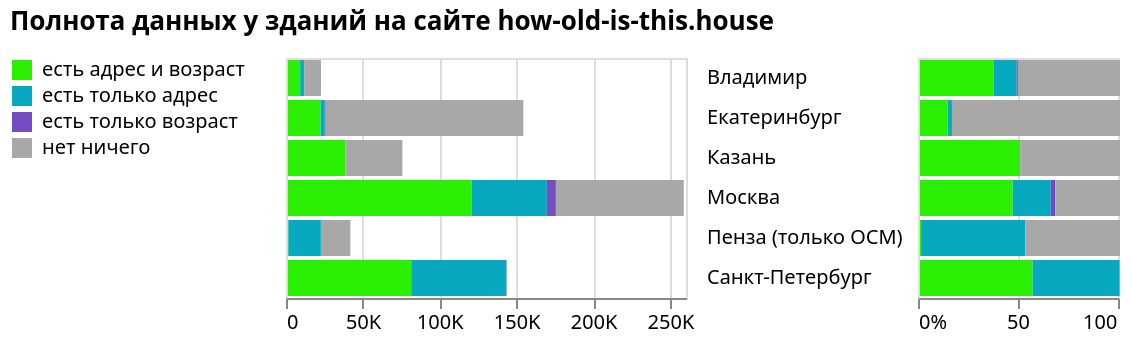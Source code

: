 {
  "$schema": "https://vega.github.io/schema/vega-lite/v5.json",
  "title": {
    "text": "Полнота данных у зданий на сайте how-old-is-this.house",
    "offset": 10,
    "align": "left",
    "anchor": "start"
  },
  "data": {
    "values": [
      {
        "city": "Пенза (только ОСМ)",
        "category": "есть адрес и возраст",
        "value": 219
      },
      {
        "city": "Пенза (только ОСМ)",
        "category": "есть только адрес",
        "value": 21145
      },
      {
        "city": "Пенза (только ОСМ)",
        "category": "есть только возраст",
        "value": 14
      },
      {
        "city": "Пенза (только ОСМ)",
        "category": "нет ничего",
        "value": 19168
      },
      {
        "city": "Владимир",
        "category": "есть адрес и возраст",
        "value": 7904
      },
      {
        "city": "Владимир",
        "category": "есть только адрес",
        "value": 2454
      },
      {
        "city": "Владимир",
        "category": "есть только возраст",
        "value": 134
      },
      {
        "city": "Владимир",
        "category": "нет ничего",
        "value": 10938
      },
      {
        "city": "Екатеринбург",
        "category": "есть адрес и возраст",
        "value": 21135
      },
      {
        "city": "Екатеринбург",
        "category": "есть только адрес",
        "value": 2752
      },
      {
        "city": "Екатеринбург",
        "category": "есть только возраст",
        "value": 587
      },
      {
        "city": "Екатеринбург",
        "category": "нет ничего",
        "value": 128486
      },
      {
        "city": "Казань",
        "category": "есть адрес и возраст",
        "value": 37147
      },
      {
        "city": "Казань",
        "category": "есть только адрес",
        "value": 32
      },
      {
        "city": "Казань",
        "category": "есть только возраст",
        "value": 43
      },
      {
        "city": "Казань",
        "category": "нет ничего",
        "value": 37124
      },
      {
        "city": "Москва",
        "category": "есть адрес и возраст",
        "value": 119261
      },
      {
        "city": "Москва",
        "category": "есть только адрес",
        "value": 48993
      },
      {
        "city": "Москва",
        "category": "есть только возраст",
        "value": 5875
      },
      {
        "city": "Москва",
        "category": "нет ничего",
        "value": 83148
      },
      {
        "city": "Санкт-Петербург",
        "category": "есть адрес и возраст",
        "value": 80099
      },
      {
        "city": "Санкт-Петербург",
        "category": "есть только адрес",
        "value": 61936
      },
      {
        "city": "Санкт-Петербург",
        "category": "есть только возраст",
        "value": 66
      },
      {
        "city": "Санкт-Петербург",
        "category": "нет ничего",
        "value": 251
      }
    ]
  },
  "hconcat": [
    {
      "width": 200,
      "mark": {
        "type": "bar",
        "xOffset": 1
      },
      "encoding": {
        "x": {
          "aggregate": "sum",
          "field": "value",
          "axis": {
            "title": null,
            "labelExpr": "round(datum.value / 1000) + (datum.value > 0 ? 'K' : '')"
          }
        },
        "y": {
          "field": "city",
          "axis": {
            "title": null,
            "orient": "right",
            "tickSize": 0,
            "labelPadding": 10,
            "domain": false
          },
          "sort": {
            "field": "city"
          }
        },
        "color": {
          "field": "category",
          "scale": {
            "domain": [
              "есть адрес и возраст",
              "есть только адрес",
              "есть только возраст",
              "нет ничего"
            ],
            "range": ["#2BEF00", "#07A9C1", "#764CC2", "#A8A8A8"]
          },
          "legend": {
            "title": null,
            "orient": "left"
          }
        }
      }
    },
    {
      "width": 100,
      "mark": {
        "type": "bar",
        "xOffset": 1
      },
      "encoding": {
        "x": {
          "aggregate": "sum",
          "field": "value",
          "stack": "normalize",
          "axis": {
            "title": null,
            "labelExpr": "datum.value * 100 + (datum.value === 0 ? '%' : '')"
          }
        },
        "y": {
          "field": "city",
          "axis": null,
          "sort": {
            "field": "city"
          }
        },
        "color": {
          "field": "category",
          "scale": {
            "domain": [
              "есть адрес и возраст",
              "есть только адрес",
              "есть только возраст",
              "нет ничего"
            ],
            "range": ["#2BEF00", "#07A9C1", "#764CC2", "#A8A8A8"]
          },
          "legend": {
            "title": null,
            "orient": "left"
          }
        }
      }
    }
  ],
  "spacing": 5
}
